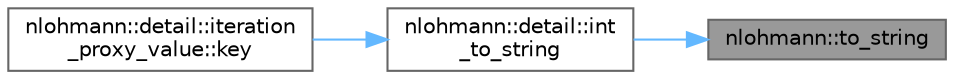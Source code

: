 digraph "nlohmann::to_string"
{
 // LATEX_PDF_SIZE
  bgcolor="transparent";
  edge [fontname=Helvetica,fontsize=10,labelfontname=Helvetica,labelfontsize=10];
  node [fontname=Helvetica,fontsize=10,shape=box,height=0.2,width=0.4];
  rankdir="RL";
  Node1 [id="Node000001",label="nlohmann::to_string",height=0.2,width=0.4,color="gray40", fillcolor="grey60", style="filled", fontcolor="black",tooltip="user-defined to_string function for JSON values"];
  Node1 -> Node2 [id="edge1_Node000001_Node000002",dir="back",color="steelblue1",style="solid",tooltip=" "];
  Node2 [id="Node000002",label="nlohmann::detail::int\l_to_string",height=0.2,width=0.4,color="grey40", fillcolor="white", style="filled",URL="$namespacenlohmann_1_1detail.html#a3c45286b0a2f15ea0a756cb87a76cf9b",tooltip=" "];
  Node2 -> Node3 [id="edge2_Node000002_Node000003",dir="back",color="steelblue1",style="solid",tooltip=" "];
  Node3 [id="Node000003",label="nlohmann::detail::iteration\l_proxy_value::key",height=0.2,width=0.4,color="grey40", fillcolor="white", style="filled",URL="$classnlohmann_1_1detail_1_1iteration__proxy__value.html#ae0b4338b87dee323606fb51777343cfd",tooltip="return key of the iterator"];
}
